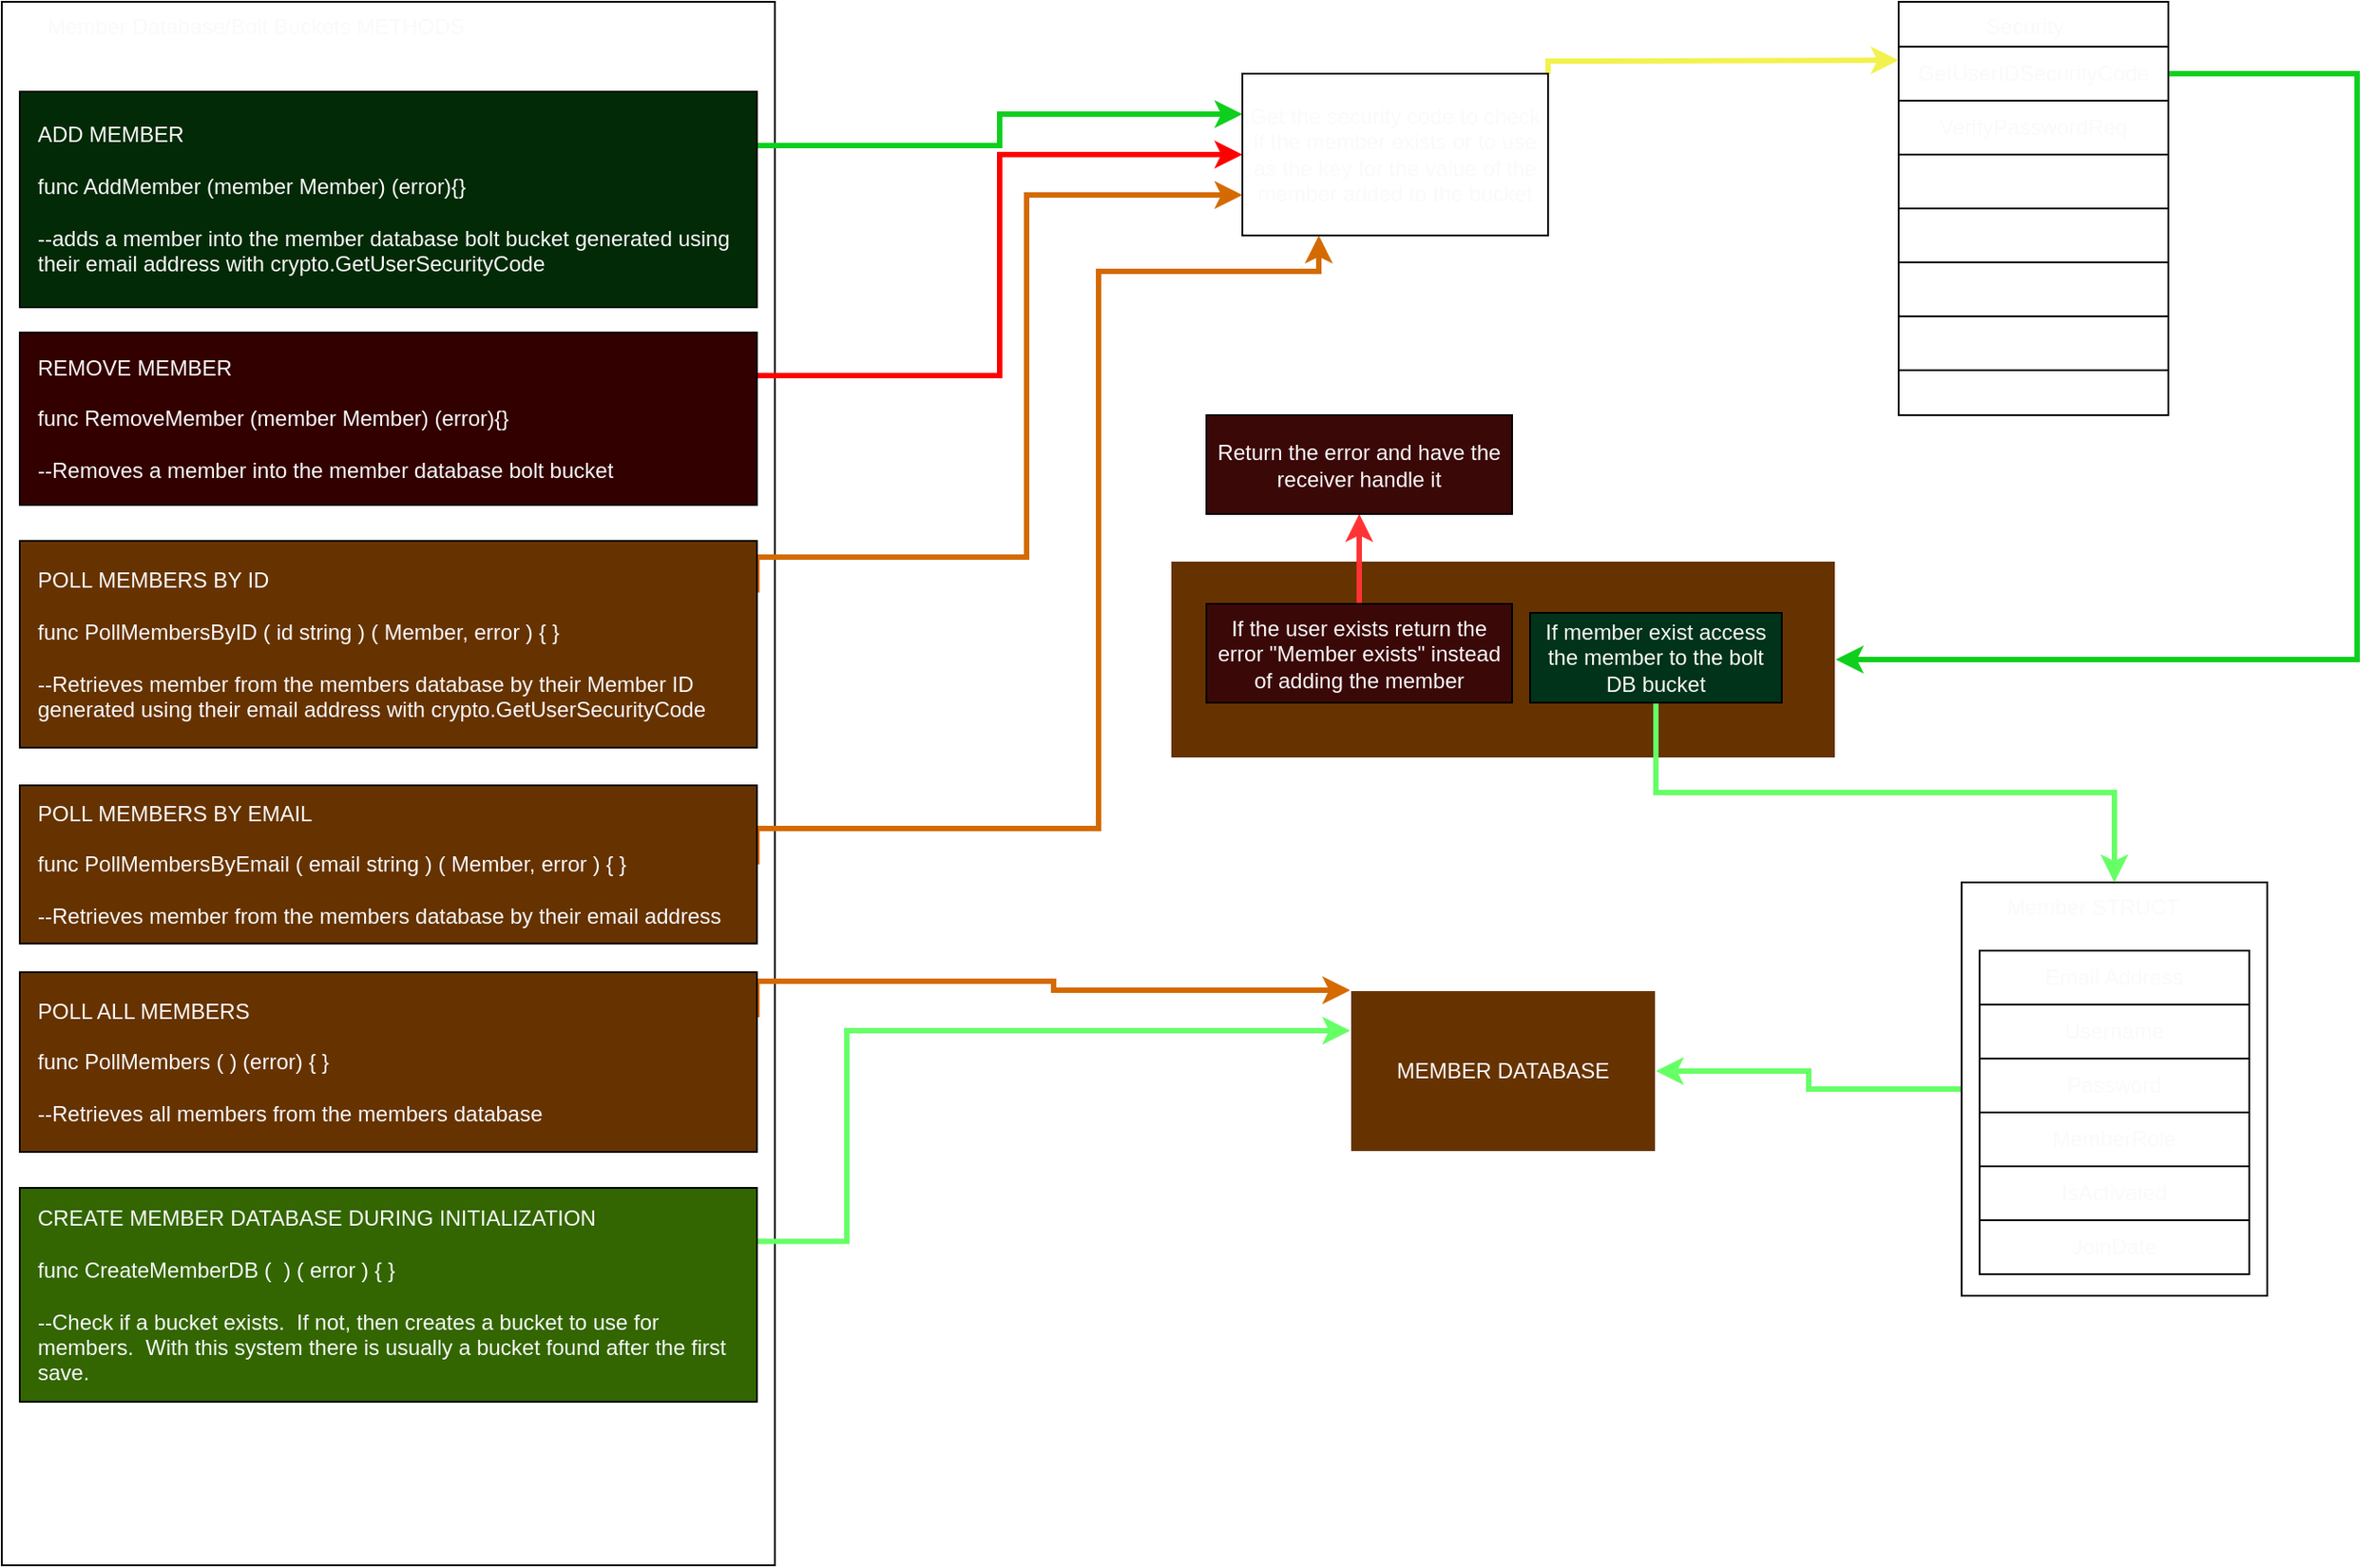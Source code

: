 <mxfile version="12.8.8" type="github">
  <diagram id="ODxXchdAwgTXNLU9TBr1" name="Page-1">
    <mxGraphModel dx="1381" dy="936" grid="1" gridSize="10" guides="1" tooltips="1" connect="1" arrows="1" fold="1" page="1" pageScale="1" pageWidth="850" pageHeight="1100" math="0" shadow="0">
      <root>
        <mxCell id="0" />
        <mxCell id="1" parent="0" />
        <mxCell id="Krg5OAJmCBE884iFsZVr-41" value="" style="rounded=0;whiteSpace=wrap;html=1;strokeColor=#FFFFFF;fillColor=#663300;align=left;" vertex="1" parent="1">
          <mxGeometry x="870" y="411" width="370" height="110" as="geometry" />
        </mxCell>
        <mxCell id="Krg5OAJmCBE884iFsZVr-55" style="edgeStyle=orthogonalEdgeStyle;rounded=0;orthogonalLoop=1;jettySize=auto;html=1;exitX=0;exitY=0.5;exitDx=0;exitDy=0;entryX=1;entryY=0.5;entryDx=0;entryDy=0;strokeColor=#66FF66;strokeWidth=3;" edge="1" parent="1" source="Krg5OAJmCBE884iFsZVr-1" target="Krg5OAJmCBE884iFsZVr-33">
          <mxGeometry relative="1" as="geometry" />
        </mxCell>
        <mxCell id="Krg5OAJmCBE884iFsZVr-1" value="&amp;nbsp;&amp;nbsp;&amp;nbsp;&amp;nbsp;&amp;nbsp;&amp;nbsp; Member STRUCT" style="rounded=0;whiteSpace=wrap;html=1;fontColor=#FAFAFA;align=left;verticalAlign=top;" vertex="1" parent="1">
          <mxGeometry x="1310" y="590" width="170" height="230" as="geometry" />
        </mxCell>
        <mxCell id="Krg5OAJmCBE884iFsZVr-2" value="Password" style="rounded=0;whiteSpace=wrap;html=1;fontColor=#FAFAFA;" vertex="1" parent="1">
          <mxGeometry x="1320" y="688" width="150" height="30" as="geometry" />
        </mxCell>
        <mxCell id="Krg5OAJmCBE884iFsZVr-3" value="IsActivated" style="rounded=0;whiteSpace=wrap;html=1;fontColor=#FAFAFA;" vertex="1" parent="1">
          <mxGeometry x="1320" y="748" width="150" height="30" as="geometry" />
        </mxCell>
        <mxCell id="Krg5OAJmCBE884iFsZVr-4" value="MemberRole" style="rounded=0;whiteSpace=wrap;html=1;fontColor=#FAFAFA;" vertex="1" parent="1">
          <mxGeometry x="1320" y="718" width="150" height="30" as="geometry" />
        </mxCell>
        <mxCell id="Krg5OAJmCBE884iFsZVr-5" value="JoinDate" style="rounded=0;whiteSpace=wrap;html=1;fontColor=#FAFAFA;" vertex="1" parent="1">
          <mxGeometry x="1320" y="778" width="150" height="30" as="geometry" />
        </mxCell>
        <mxCell id="Krg5OAJmCBE884iFsZVr-6" value="Email Address" style="rounded=0;whiteSpace=wrap;html=1;fontColor=#FAFAFA;" vertex="1" parent="1">
          <mxGeometry x="1320" y="628" width="150" height="30" as="geometry" />
        </mxCell>
        <mxCell id="Krg5OAJmCBE884iFsZVr-7" value="Username" style="rounded=0;whiteSpace=wrap;html=1;fontColor=#FAFAFA;" vertex="1" parent="1">
          <mxGeometry x="1320" y="658" width="150" height="30" as="geometry" />
        </mxCell>
        <mxCell id="Krg5OAJmCBE884iFsZVr-9" value="&amp;nbsp;&amp;nbsp;&amp;nbsp;&amp;nbsp;&amp;nbsp;&amp;nbsp;&amp;nbsp;&amp;nbsp;&amp;nbsp;&amp;nbsp;&amp;nbsp;&amp;nbsp;&amp;nbsp; Security" style="rounded=0;whiteSpace=wrap;html=1;fontColor=#FAFAFA;align=left;verticalAlign=top;" vertex="1" parent="1">
          <mxGeometry x="1275" y="100" width="150" height="230" as="geometry" />
        </mxCell>
        <mxCell id="Krg5OAJmCBE884iFsZVr-11" value="" style="rounded=0;whiteSpace=wrap;html=1;fontColor=#FAFAFA;" vertex="1" parent="1">
          <mxGeometry x="1275" y="245" width="150" height="30" as="geometry" />
        </mxCell>
        <mxCell id="Krg5OAJmCBE884iFsZVr-12" value="" style="rounded=0;whiteSpace=wrap;html=1;fontColor=#FAFAFA;" vertex="1" parent="1">
          <mxGeometry x="1275" y="215" width="150" height="30" as="geometry" />
        </mxCell>
        <mxCell id="Krg5OAJmCBE884iFsZVr-13" value="" style="rounded=0;whiteSpace=wrap;html=1;fontColor=#FAFAFA;" vertex="1" parent="1">
          <mxGeometry x="1275" y="275" width="150" height="30" as="geometry" />
        </mxCell>
        <mxCell id="Krg5OAJmCBE884iFsZVr-42" style="edgeStyle=orthogonalEdgeStyle;rounded=0;orthogonalLoop=1;jettySize=auto;html=1;exitX=1;exitY=0.5;exitDx=0;exitDy=0;entryX=1;entryY=0.5;entryDx=0;entryDy=0;strokeColor=#0FCF1E;strokeWidth=3;" edge="1" parent="1" source="Krg5OAJmCBE884iFsZVr-14" target="Krg5OAJmCBE884iFsZVr-41">
          <mxGeometry relative="1" as="geometry">
            <Array as="points">
              <mxPoint x="1530" y="140" />
              <mxPoint x="1530" y="466" />
            </Array>
          </mxGeometry>
        </mxCell>
        <mxCell id="Krg5OAJmCBE884iFsZVr-14" value="GetUserIDSecurityCode" style="rounded=0;whiteSpace=wrap;html=1;fontColor=#FAFAFA;" vertex="1" parent="1">
          <mxGeometry x="1275" y="125" width="150" height="30" as="geometry" />
        </mxCell>
        <mxCell id="Krg5OAJmCBE884iFsZVr-15" value="VerifyPasswordReq" style="rounded=0;whiteSpace=wrap;html=1;fontColor=#FAFAFA;" vertex="1" parent="1">
          <mxGeometry x="1275" y="155" width="150" height="30" as="geometry" />
        </mxCell>
        <mxCell id="Krg5OAJmCBE884iFsZVr-19" value="&amp;nbsp;&amp;nbsp;&amp;nbsp;&amp;nbsp;&amp;nbsp;&amp;nbsp; Member Database/Bolt Buckets METHODS" style="rounded=0;whiteSpace=wrap;html=1;fontColor=#FAFAFA;align=left;verticalAlign=top;" vertex="1" parent="1">
          <mxGeometry x="220" y="100" width="430" height="870" as="geometry" />
        </mxCell>
        <mxCell id="Krg5OAJmCBE884iFsZVr-38" style="edgeStyle=orthogonalEdgeStyle;rounded=0;orthogonalLoop=1;jettySize=auto;html=1;exitX=1;exitY=0.25;exitDx=0;exitDy=0;entryX=0;entryY=0.25;entryDx=0;entryDy=0;strokeColor=#0FCF1E;strokeWidth=3;" edge="1" parent="1" source="Krg5OAJmCBE884iFsZVr-8" target="Krg5OAJmCBE884iFsZVr-26">
          <mxGeometry relative="1" as="geometry" />
        </mxCell>
        <mxCell id="Krg5OAJmCBE884iFsZVr-8" value="&lt;div&gt;ADD MEMBER&lt;br&gt;&lt;/div&gt;&lt;div&gt;&lt;br&gt;&lt;/div&gt;&lt;div&gt;func AddMember (member Member) (error){}&lt;/div&gt;&lt;div&gt;&lt;br&gt;&lt;/div&gt;&lt;div&gt;--adds a member into the member database bolt bucket generated using their email address with crypto.GetUserSecurityCode&lt;/div&gt;" style="rounded=0;whiteSpace=wrap;html=1;fontColor=#FAFAFA;align=left;spacingLeft=8;fillColor=#032A06;" vertex="1" parent="1">
          <mxGeometry x="230" y="150" width="410" height="120" as="geometry" />
        </mxCell>
        <mxCell id="Krg5OAJmCBE884iFsZVr-39" style="edgeStyle=orthogonalEdgeStyle;rounded=0;orthogonalLoop=1;jettySize=auto;html=1;exitX=1;exitY=0.25;exitDx=0;exitDy=0;entryX=0;entryY=0.5;entryDx=0;entryDy=0;strokeColor=#FF0000;strokeWidth=3;" edge="1" parent="1" source="Krg5OAJmCBE884iFsZVr-21" target="Krg5OAJmCBE884iFsZVr-26">
          <mxGeometry relative="1" as="geometry" />
        </mxCell>
        <mxCell id="Krg5OAJmCBE884iFsZVr-21" value="&lt;div&gt;REMOVE MEMBER&lt;br&gt;&lt;/div&gt;&lt;div&gt;&lt;br&gt;&lt;/div&gt;&lt;div&gt;func RemoveMember (member Member) (error){}&lt;/div&gt;&lt;div&gt;&lt;br&gt;&lt;/div&gt;&lt;div&gt;--Removes a member into the member database bolt bucket&lt;br&gt;&lt;/div&gt;" style="rounded=0;whiteSpace=wrap;html=1;fontColor=#FAFAFA;align=left;spacingLeft=8;fillColor=#330000;" vertex="1" parent="1">
          <mxGeometry x="230" y="284" width="410" height="96" as="geometry" />
        </mxCell>
        <mxCell id="Krg5OAJmCBE884iFsZVr-52" style="edgeStyle=orthogonalEdgeStyle;rounded=0;orthogonalLoop=1;jettySize=auto;html=1;exitX=1;exitY=0.25;exitDx=0;exitDy=0;entryX=0;entryY=0;entryDx=0;entryDy=0;strokeColor=#D46A00;strokeWidth=3;" edge="1" parent="1" source="Krg5OAJmCBE884iFsZVr-22" target="Krg5OAJmCBE884iFsZVr-33">
          <mxGeometry relative="1" as="geometry">
            <Array as="points">
              <mxPoint x="805" y="645" />
              <mxPoint x="805" y="650" />
            </Array>
          </mxGeometry>
        </mxCell>
        <mxCell id="Krg5OAJmCBE884iFsZVr-22" value="&lt;div&gt;POLL ALL MEMBERS&lt;br&gt;&lt;/div&gt;&lt;div&gt;&lt;br&gt;&lt;/div&gt;&lt;div&gt;func PollMembers ( ) (error) { }&lt;/div&gt;&lt;div&gt;&lt;br&gt;&lt;/div&gt;&lt;div&gt;--Retrieves all members from the members database&lt;br&gt;&lt;/div&gt;" style="rounded=0;whiteSpace=wrap;html=1;fontColor=#FAFAFA;align=left;spacingLeft=8;fillColor=#663300;" vertex="1" parent="1">
          <mxGeometry x="230" y="640" width="410" height="100" as="geometry" />
        </mxCell>
        <mxCell id="Krg5OAJmCBE884iFsZVr-47" style="edgeStyle=orthogonalEdgeStyle;rounded=0;orthogonalLoop=1;jettySize=auto;html=1;exitX=1;exitY=0.25;exitDx=0;exitDy=0;entryX=0;entryY=0.75;entryDx=0;entryDy=0;strokeColor=#D46A00;strokeWidth=3;" edge="1" parent="1" source="Krg5OAJmCBE884iFsZVr-23" target="Krg5OAJmCBE884iFsZVr-26">
          <mxGeometry relative="1" as="geometry">
            <Array as="points">
              <mxPoint x="790" y="409" />
              <mxPoint x="790" y="208" />
            </Array>
          </mxGeometry>
        </mxCell>
        <mxCell id="Krg5OAJmCBE884iFsZVr-23" value="&lt;div&gt;POLL MEMBERS BY ID&lt;br&gt;&lt;/div&gt;&lt;div&gt;&lt;br&gt;&lt;/div&gt;&lt;div&gt;func PollMembersByID ( id string ) ( Member, error ) { }&lt;/div&gt;&lt;div&gt;&lt;br&gt;&lt;/div&gt;&lt;div&gt;--Retrieves member from the members database by their Member ID generated using their email address with crypto.GetUserSecurityCode&lt;br&gt;&lt;/div&gt;" style="rounded=0;whiteSpace=wrap;html=1;fontColor=#FAFAFA;align=left;spacingLeft=8;fillColor=#663300;" vertex="1" parent="1">
          <mxGeometry x="230" y="400" width="410" height="115" as="geometry" />
        </mxCell>
        <mxCell id="Krg5OAJmCBE884iFsZVr-48" style="edgeStyle=orthogonalEdgeStyle;rounded=0;orthogonalLoop=1;jettySize=auto;html=1;exitX=1;exitY=0.5;exitDx=0;exitDy=0;entryX=0.25;entryY=1;entryDx=0;entryDy=0;strokeColor=#D46A00;strokeWidth=3;" edge="1" parent="1" source="Krg5OAJmCBE884iFsZVr-24" target="Krg5OAJmCBE884iFsZVr-26">
          <mxGeometry relative="1" as="geometry">
            <Array as="points">
              <mxPoint x="830" y="560" />
              <mxPoint x="830" y="250" />
              <mxPoint x="953" y="250" />
            </Array>
          </mxGeometry>
        </mxCell>
        <mxCell id="Krg5OAJmCBE884iFsZVr-24" value="&lt;div&gt;POLL MEMBERS BY EMAIL&lt;br&gt;&lt;/div&gt;&lt;div&gt;&lt;br&gt;&lt;/div&gt;&lt;div&gt;func PollMembersByEmail ( email string ) ( Member, error ) { }&lt;/div&gt;&lt;div&gt;&lt;br&gt;&lt;/div&gt;&lt;div&gt;--Retrieves member from the members database by their email address&lt;br&gt;&lt;/div&gt;" style="rounded=0;whiteSpace=wrap;html=1;fontColor=#FAFAFA;align=left;spacingLeft=8;fillColor=#663300;" vertex="1" parent="1">
          <mxGeometry x="230" y="536" width="410" height="88" as="geometry" />
        </mxCell>
        <mxCell id="Krg5OAJmCBE884iFsZVr-53" style="edgeStyle=orthogonalEdgeStyle;rounded=0;orthogonalLoop=1;jettySize=auto;html=1;exitX=1;exitY=0.25;exitDx=0;exitDy=0;entryX=0;entryY=0.25;entryDx=0;entryDy=0;strokeColor=#66FF66;strokeWidth=3;" edge="1" parent="1" source="Krg5OAJmCBE884iFsZVr-25" target="Krg5OAJmCBE884iFsZVr-33">
          <mxGeometry relative="1" as="geometry">
            <Array as="points">
              <mxPoint x="690" y="790" />
              <mxPoint x="690" y="673" />
            </Array>
          </mxGeometry>
        </mxCell>
        <mxCell id="Krg5OAJmCBE884iFsZVr-25" value="&lt;div&gt;CREATE MEMBER DATABASE DURING INITIALIZATION&lt;br&gt;&lt;/div&gt;&lt;div&gt;&lt;br&gt;&lt;/div&gt;&lt;div&gt;func CreateMemberDB (&amp;nbsp; ) ( error ) { }&lt;/div&gt;&lt;div&gt;&lt;br&gt;&lt;/div&gt;&lt;div&gt;--Check if a bucket exists.&amp;nbsp; If not, then creates a bucket to use for members.&amp;nbsp; With this system there is usually a bucket found after the first save.&lt;br&gt;&lt;/div&gt;" style="rounded=0;whiteSpace=wrap;html=1;fontColor=#FAFAFA;align=left;spacingLeft=8;fillColor=#336600;" vertex="1" parent="1">
          <mxGeometry x="230" y="760" width="410" height="119" as="geometry" />
        </mxCell>
        <mxCell id="Krg5OAJmCBE884iFsZVr-31" style="edgeStyle=orthogonalEdgeStyle;rounded=0;orthogonalLoop=1;jettySize=auto;html=1;exitX=1;exitY=0;exitDx=0;exitDy=0;strokeWidth=3;entryX=0;entryY=0.25;entryDx=0;entryDy=0;strokeColor=#F2F24E;" edge="1" parent="1" source="Krg5OAJmCBE884iFsZVr-26" target="Krg5OAJmCBE884iFsZVr-14">
          <mxGeometry relative="1" as="geometry">
            <mxPoint x="1270" y="130" as="targetPoint" />
            <Array as="points">
              <mxPoint x="1100" y="133" />
              <mxPoint x="1270" y="133" />
            </Array>
          </mxGeometry>
        </mxCell>
        <mxCell id="Krg5OAJmCBE884iFsZVr-26" value="Get the security code to check if the member exists or to use as the key for the value of the member added to the bucket" style="rounded=0;whiteSpace=wrap;html=1;fontColor=#FAFAFA;" vertex="1" parent="1">
          <mxGeometry x="910" y="140" width="170" height="90" as="geometry" />
        </mxCell>
        <mxCell id="Krg5OAJmCBE884iFsZVr-45" style="edgeStyle=orthogonalEdgeStyle;rounded=0;orthogonalLoop=1;jettySize=auto;html=1;exitX=0.5;exitY=0;exitDx=0;exitDy=0;entryX=0.5;entryY=1;entryDx=0;entryDy=0;strokeColor=#FF3333;strokeWidth=3;" edge="1" parent="1" source="Krg5OAJmCBE884iFsZVr-29" target="Krg5OAJmCBE884iFsZVr-44">
          <mxGeometry relative="1" as="geometry" />
        </mxCell>
        <mxCell id="Krg5OAJmCBE884iFsZVr-29" value="If the user exists return the error &quot;Member exists&quot; instead of adding the member" style="rounded=0;whiteSpace=wrap;html=1;fontColor=#FAFAFA;fillColor=#3B0808;" vertex="1" parent="1">
          <mxGeometry x="890" y="435" width="170" height="55" as="geometry" />
        </mxCell>
        <mxCell id="Krg5OAJmCBE884iFsZVr-33" value="MEMBER DATABASE" style="rounded=0;whiteSpace=wrap;html=1;fontColor=#FAFAFA;strokeColor=#FFFFFF;fillColor=#663300;" vertex="1" parent="1">
          <mxGeometry x="970" y="650" width="170" height="90" as="geometry" />
        </mxCell>
        <mxCell id="Krg5OAJmCBE884iFsZVr-51" style="edgeStyle=orthogonalEdgeStyle;rounded=0;orthogonalLoop=1;jettySize=auto;html=1;exitX=0.5;exitY=1;exitDx=0;exitDy=0;entryX=0.5;entryY=0;entryDx=0;entryDy=0;strokeColor=#66FF66;strokeWidth=3;" edge="1" parent="1" source="Krg5OAJmCBE884iFsZVr-35" target="Krg5OAJmCBE884iFsZVr-1">
          <mxGeometry relative="1" as="geometry" />
        </mxCell>
        <mxCell id="Krg5OAJmCBE884iFsZVr-35" value="&lt;div&gt;If member exist access the member to the bolt DB bucket&lt;br&gt;&lt;/div&gt;" style="rounded=0;whiteSpace=wrap;html=1;fontColor=#FAFAFA;fillColor=#00331A;" vertex="1" parent="1">
          <mxGeometry x="1070" y="440" width="140" height="50" as="geometry" />
        </mxCell>
        <mxCell id="Krg5OAJmCBE884iFsZVr-44" value="Return the error and have the receiver handle it" style="rounded=0;whiteSpace=wrap;html=1;fontColor=#FAFAFA;fillColor=#3B0808;" vertex="1" parent="1">
          <mxGeometry x="890" y="330" width="170" height="55" as="geometry" />
        </mxCell>
      </root>
    </mxGraphModel>
  </diagram>
</mxfile>
